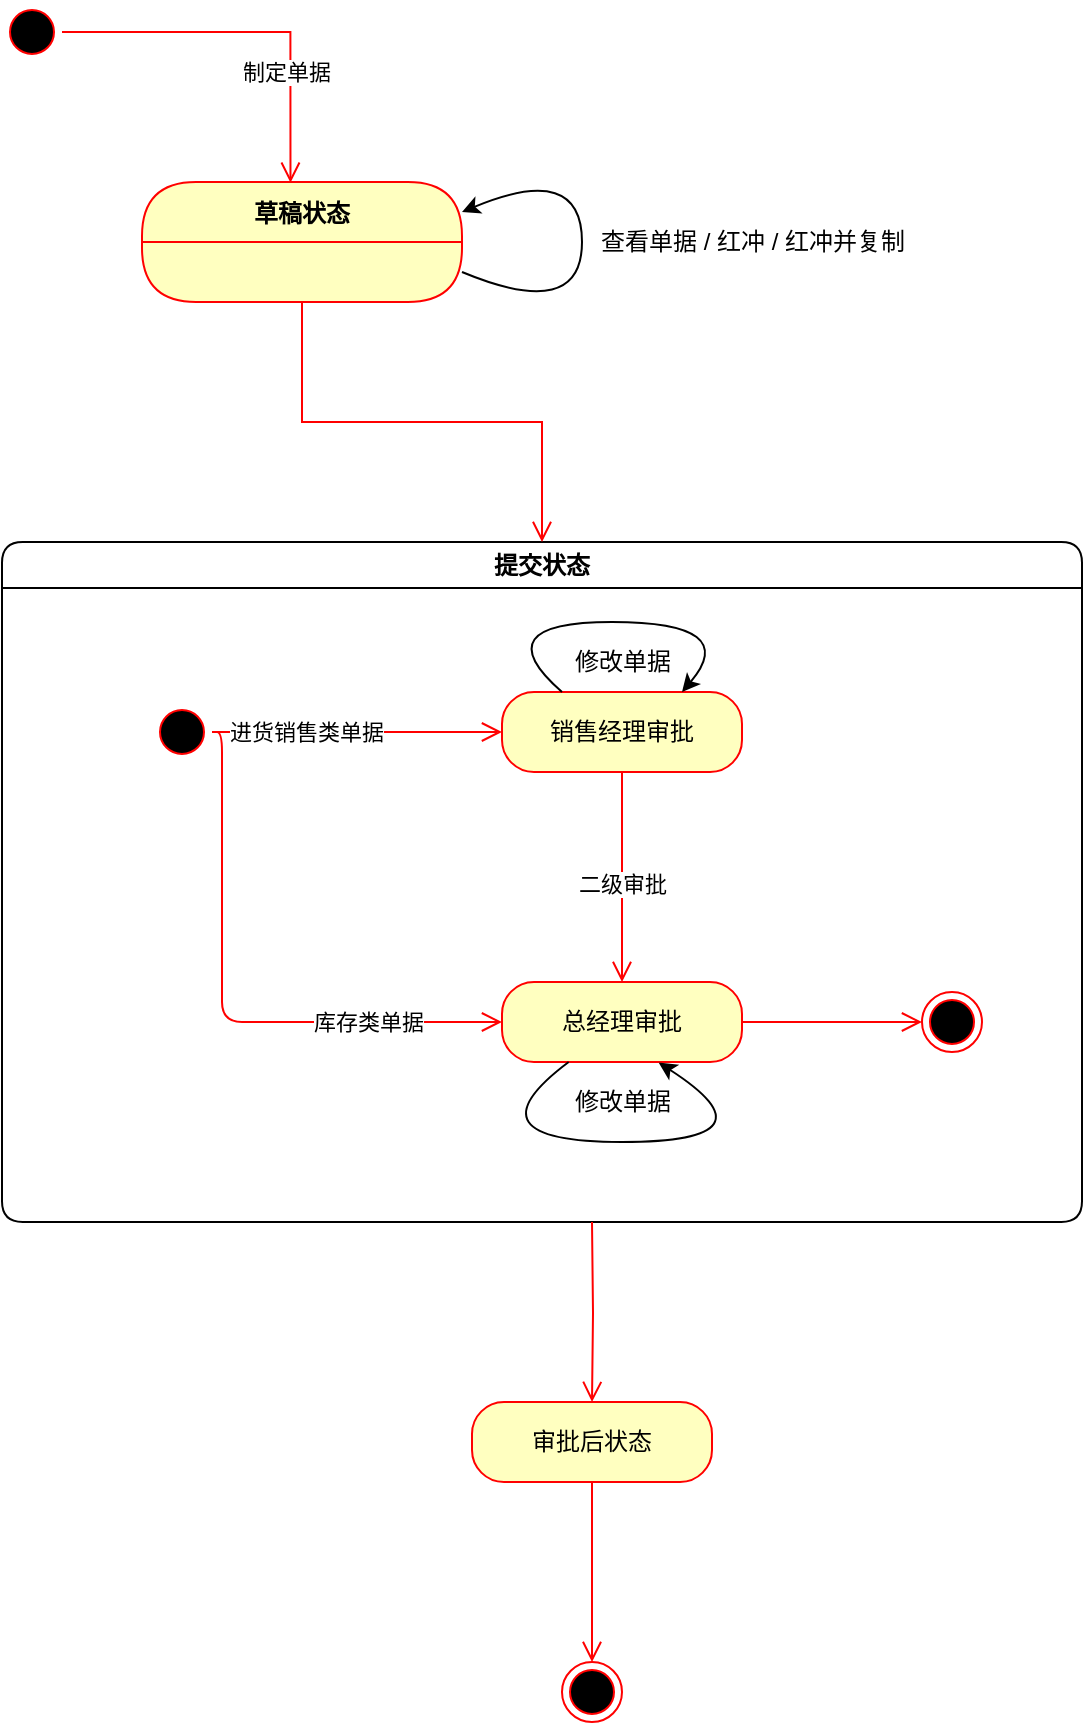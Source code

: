 <mxfile version="17.4.0" type="device"><diagram name="Page-1" id="58cdce13-f638-feb5-8d6f-7d28b1aa9fa0"><mxGraphModel dx="1145" dy="668" grid="1" gridSize="10" guides="1" tooltips="1" connect="1" arrows="1" fold="1" page="1" pageScale="1" pageWidth="1100" pageHeight="850" background="none" math="0" shadow="0"><root><mxCell id="0"/><mxCell id="1" parent="0"/><mxCell id="2a3bc250acf0617d-7" value="提交状态" style="swimlane;whiteSpace=wrap;html=1;rounded=1;shadow=0;comic=0;labelBackgroundColor=none;strokeWidth=1;fontFamily=Verdana;fontSize=12;align=center;" parent="1" vertex="1"><mxGeometry x="90" y="320" width="540" height="340" as="geometry"/></mxCell><mxCell id="24f968d109e7d6b4-3" value="" style="ellipse;html=1;shape=endState;fillColor=#000000;strokeColor=#ff0000;rounded=1;shadow=0;comic=0;labelBackgroundColor=none;fontFamily=Verdana;fontSize=12;fontColor=#000000;align=center;" parent="2a3bc250acf0617d-7" vertex="1"><mxGeometry x="460" y="225" width="30" height="30" as="geometry"/></mxCell><mxCell id="3cde6dad864a17aa-9" style="edgeStyle=elbowEdgeStyle;html=1;labelBackgroundColor=none;endArrow=open;endSize=8;strokeColor=#ff0000;fontFamily=Verdana;fontSize=12;align=left;" parent="2a3bc250acf0617d-7" source="2a3bc250acf0617d-3" target="LZJd8mGHoKK4o4Hdqh7i-15" edge="1"><mxGeometry relative="1" as="geometry"><mxPoint x="250" y="95" as="targetPoint"/></mxGeometry></mxCell><mxCell id="LZJd8mGHoKK4o4Hdqh7i-37" value="进货销售类单据" style="edgeLabel;html=1;align=center;verticalAlign=middle;resizable=0;points=[];" vertex="1" connectable="0" parent="3cde6dad864a17aa-9"><mxGeometry x="-0.368" relative="1" as="geometry"><mxPoint x="1" as="offset"/></mxGeometry></mxCell><mxCell id="2a3bc250acf0617d-3" value="" style="ellipse;html=1;shape=startState;fillColor=#000000;strokeColor=#ff0000;rounded=1;shadow=0;comic=0;labelBackgroundColor=none;fontFamily=Verdana;fontSize=12;fontColor=#000000;align=center;direction=south;" parent="2a3bc250acf0617d-7" vertex="1"><mxGeometry x="75" y="80" width="30" height="30" as="geometry"/></mxCell><mxCell id="LZJd8mGHoKK4o4Hdqh7i-15" value="销售经理审批" style="rounded=1;whiteSpace=wrap;html=1;arcSize=40;fontColor=#000000;fillColor=#ffffc0;strokeColor=#ff0000;" vertex="1" parent="2a3bc250acf0617d-7"><mxGeometry x="250" y="75" width="120" height="40" as="geometry"/></mxCell><mxCell id="LZJd8mGHoKK4o4Hdqh7i-17" value="总经理审批" style="rounded=1;whiteSpace=wrap;html=1;arcSize=40;fontColor=#000000;fillColor=#ffffc0;strokeColor=#ff0000;" vertex="1" parent="2a3bc250acf0617d-7"><mxGeometry x="250" y="220" width="120" height="40" as="geometry"/></mxCell><mxCell id="LZJd8mGHoKK4o4Hdqh7i-18" value="" style="edgeStyle=orthogonalEdgeStyle;html=1;verticalAlign=bottom;endArrow=open;endSize=8;strokeColor=#ff0000;rounded=0;entryX=0;entryY=0.5;entryDx=0;entryDy=0;" edge="1" source="LZJd8mGHoKK4o4Hdqh7i-17" parent="2a3bc250acf0617d-7" target="24f968d109e7d6b4-3"><mxGeometry relative="1" as="geometry"><mxPoint x="320" y="270" as="targetPoint"/></mxGeometry></mxCell><mxCell id="LZJd8mGHoKK4o4Hdqh7i-19" value="" style="edgeStyle=orthogonalEdgeStyle;html=1;verticalAlign=bottom;endArrow=open;endSize=8;strokeColor=#ff0000;rounded=0;" edge="1" parent="2a3bc250acf0617d-7" source="LZJd8mGHoKK4o4Hdqh7i-15" target="LZJd8mGHoKK4o4Hdqh7i-17"><mxGeometry relative="1" as="geometry"><mxPoint x="550" y="155" as="targetPoint"/><mxPoint x="320" y="140" as="sourcePoint"/></mxGeometry></mxCell><mxCell id="LZJd8mGHoKK4o4Hdqh7i-38" value="二级审批" style="edgeLabel;html=1;align=center;verticalAlign=middle;resizable=0;points=[];" vertex="1" connectable="0" parent="LZJd8mGHoKK4o4Hdqh7i-19"><mxGeometry x="0.197" y="-2" relative="1" as="geometry"><mxPoint x="2" y="-7" as="offset"/></mxGeometry></mxCell><mxCell id="LZJd8mGHoKK4o4Hdqh7i-28" value="" style="curved=1;endArrow=classic;html=1;rounded=0;exitX=0.25;exitY=0;exitDx=0;exitDy=0;entryX=0.75;entryY=0;entryDx=0;entryDy=0;" edge="1" parent="2a3bc250acf0617d-7" source="LZJd8mGHoKK4o4Hdqh7i-15" target="LZJd8mGHoKK4o4Hdqh7i-15"><mxGeometry width="50" height="50" relative="1" as="geometry"><mxPoint x="420" y="120" as="sourcePoint"/><mxPoint x="470" y="70" as="targetPoint"/><Array as="points"><mxPoint x="240" y="40"/><mxPoint x="370" y="40"/></Array></mxGeometry></mxCell><mxCell id="LZJd8mGHoKK4o4Hdqh7i-30" value="" style="curved=1;endArrow=classic;html=1;rounded=0;entryX=0.653;entryY=1.008;entryDx=0;entryDy=0;entryPerimeter=0;" edge="1" parent="2a3bc250acf0617d-7" source="LZJd8mGHoKK4o4Hdqh7i-17" target="LZJd8mGHoKK4o4Hdqh7i-17"><mxGeometry width="50" height="50" relative="1" as="geometry"><mxPoint x="420" y="120" as="sourcePoint"/><mxPoint x="470" y="70" as="targetPoint"/><Array as="points"><mxPoint x="230" y="300"/><mxPoint x="390" y="300"/></Array></mxGeometry></mxCell><mxCell id="LZJd8mGHoKK4o4Hdqh7i-31" value="修改单据" style="text;html=1;align=center;verticalAlign=middle;resizable=0;points=[];autosize=1;strokeColor=none;fillColor=none;" vertex="1" parent="2a3bc250acf0617d-7"><mxGeometry x="280" y="270" width="60" height="20" as="geometry"/></mxCell><mxCell id="LZJd8mGHoKK4o4Hdqh7i-32" style="edgeStyle=elbowEdgeStyle;html=1;labelBackgroundColor=none;endArrow=open;endSize=8;strokeColor=#ff0000;fontFamily=Verdana;fontSize=12;align=left;exitX=0.5;exitY=0;exitDx=0;exitDy=0;" edge="1" parent="2a3bc250acf0617d-7" source="2a3bc250acf0617d-3" target="LZJd8mGHoKK4o4Hdqh7i-17"><mxGeometry relative="1" as="geometry"><mxPoint x="110" y="149.58" as="sourcePoint"/><mxPoint x="255" y="149.58" as="targetPoint"/><Array as="points"><mxPoint x="110" y="170"/></Array></mxGeometry></mxCell><mxCell id="LZJd8mGHoKK4o4Hdqh7i-36" value="库存类单据" style="edgeLabel;html=1;align=center;verticalAlign=middle;resizable=0;points=[];" vertex="1" connectable="0" parent="LZJd8mGHoKK4o4Hdqh7i-32"><mxGeometry x="0.379" y="1" relative="1" as="geometry"><mxPoint x="23" y="1" as="offset"/></mxGeometry></mxCell><mxCell id="LZJd8mGHoKK4o4Hdqh7i-29" value="修改单据" style="text;html=1;align=center;verticalAlign=middle;resizable=0;points=[];autosize=1;strokeColor=none;fillColor=none;" vertex="1" parent="2a3bc250acf0617d-7"><mxGeometry x="280" y="50" width="60" height="20" as="geometry"/></mxCell><mxCell id="LZJd8mGHoKK4o4Hdqh7i-8" value="草稿状态" style="swimlane;fontStyle=1;align=center;verticalAlign=middle;childLayout=stackLayout;horizontal=1;startSize=30;horizontalStack=0;resizeParent=0;resizeLast=1;container=0;fontColor=#000000;collapsible=0;rounded=1;arcSize=30;strokeColor=#ff0000;fillColor=#ffffc0;swimlaneFillColor=#ffffc0;dropTarget=0;" vertex="1" parent="1"><mxGeometry x="160" y="140" width="160" height="60" as="geometry"/></mxCell><mxCell id="LZJd8mGHoKK4o4Hdqh7i-10" value="" style="edgeStyle=orthogonalEdgeStyle;html=1;verticalAlign=bottom;endArrow=open;endSize=8;strokeColor=#ff0000;rounded=0;" edge="1" source="LZJd8mGHoKK4o4Hdqh7i-8" parent="1" target="2a3bc250acf0617d-7"><mxGeometry relative="1" as="geometry"><mxPoint x="470" y="310" as="targetPoint"/></mxGeometry></mxCell><mxCell id="LZJd8mGHoKK4o4Hdqh7i-12" value="" style="ellipse;html=1;shape=startState;fillColor=#000000;strokeColor=#ff0000;" vertex="1" parent="1"><mxGeometry x="90" y="50" width="30" height="30" as="geometry"/></mxCell><mxCell id="LZJd8mGHoKK4o4Hdqh7i-13" value="" style="edgeStyle=orthogonalEdgeStyle;html=1;verticalAlign=bottom;endArrow=open;endSize=8;strokeColor=#ff0000;rounded=0;entryX=0.464;entryY=0.006;entryDx=0;entryDy=0;entryPerimeter=0;" edge="1" source="LZJd8mGHoKK4o4Hdqh7i-12" parent="1" target="LZJd8mGHoKK4o4Hdqh7i-8"><mxGeometry relative="1" as="geometry"><mxPoint x="465" y="150" as="targetPoint"/></mxGeometry></mxCell><mxCell id="LZJd8mGHoKK4o4Hdqh7i-25" value="制定单据" style="edgeLabel;html=1;align=center;verticalAlign=middle;resizable=0;points=[];" vertex="1" connectable="0" parent="LZJd8mGHoKK4o4Hdqh7i-13"><mxGeometry x="0.41" y="-2" relative="1" as="geometry"><mxPoint as="offset"/></mxGeometry></mxCell><mxCell id="LZJd8mGHoKK4o4Hdqh7i-20" value="审批后状态" style="rounded=1;whiteSpace=wrap;html=1;arcSize=40;fontColor=#000000;fillColor=#ffffc0;strokeColor=#ff0000;" vertex="1" parent="1"><mxGeometry x="325" y="750" width="120" height="40" as="geometry"/></mxCell><mxCell id="LZJd8mGHoKK4o4Hdqh7i-21" value="" style="edgeStyle=orthogonalEdgeStyle;html=1;verticalAlign=bottom;endArrow=open;endSize=8;strokeColor=#ff0000;rounded=0;" edge="1" source="LZJd8mGHoKK4o4Hdqh7i-20" parent="1" target="LZJd8mGHoKK4o4Hdqh7i-24"><mxGeometry relative="1" as="geometry"><mxPoint x="430" y="810" as="targetPoint"/></mxGeometry></mxCell><mxCell id="LZJd8mGHoKK4o4Hdqh7i-23" value="" style="edgeStyle=orthogonalEdgeStyle;html=1;verticalAlign=bottom;endArrow=open;endSize=8;strokeColor=#ff0000;rounded=0;" edge="1" parent="1" target="LZJd8mGHoKK4o4Hdqh7i-20"><mxGeometry relative="1" as="geometry"><mxPoint x="430" y="830" as="targetPoint"/><mxPoint x="385" y="660" as="sourcePoint"/></mxGeometry></mxCell><mxCell id="LZJd8mGHoKK4o4Hdqh7i-24" value="" style="ellipse;html=1;shape=endState;fillColor=#000000;strokeColor=#ff0000;" vertex="1" parent="1"><mxGeometry x="370" y="880" width="30" height="30" as="geometry"/></mxCell><mxCell id="LZJd8mGHoKK4o4Hdqh7i-26" value="" style="curved=1;endArrow=classic;html=1;rounded=0;entryX=1;entryY=0.25;entryDx=0;entryDy=0;exitX=1;exitY=0.75;exitDx=0;exitDy=0;" edge="1" parent="1" source="LZJd8mGHoKK4o4Hdqh7i-8" target="LZJd8mGHoKK4o4Hdqh7i-8"><mxGeometry width="50" height="50" relative="1" as="geometry"><mxPoint x="520" y="340" as="sourcePoint"/><mxPoint x="570" y="290" as="targetPoint"/><Array as="points"><mxPoint x="380" y="210"/><mxPoint x="380" y="130"/></Array></mxGeometry></mxCell><mxCell id="LZJd8mGHoKK4o4Hdqh7i-27" value="查看单据 / 红冲 / 红冲并复制" style="text;html=1;align=center;verticalAlign=middle;resizable=0;points=[];autosize=1;strokeColor=none;fillColor=none;" vertex="1" parent="1"><mxGeometry x="380" y="160" width="170" height="20" as="geometry"/></mxCell></root></mxGraphModel></diagram></mxfile>